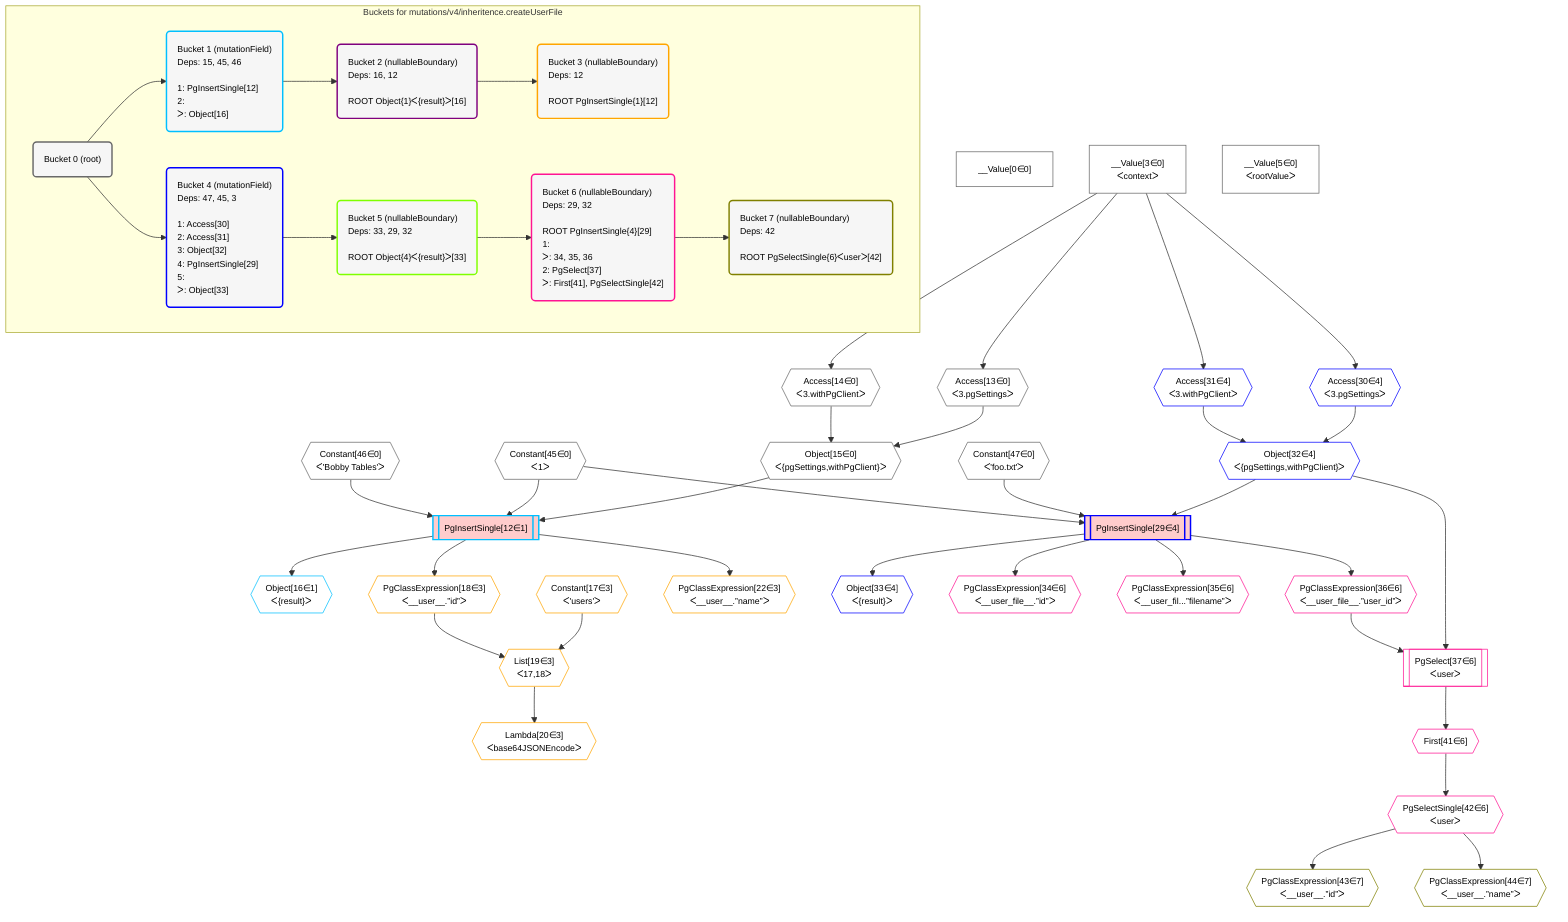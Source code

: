 %%{init: {'themeVariables': { 'fontSize': '12px'}}}%%
graph TD
    classDef path fill:#eee,stroke:#000,color:#000
    classDef plan fill:#fff,stroke-width:1px,color:#000
    classDef itemplan fill:#fff,stroke-width:2px,color:#000
    classDef unbatchedplan fill:#dff,stroke-width:1px,color:#000
    classDef sideeffectplan fill:#fcc,stroke-width:2px,color:#000
    classDef bucket fill:#f6f6f6,color:#000,stroke-width:2px,text-align:left


    %% define steps
    __Value0["__Value[0∈0]"]:::plan
    __Value3["__Value[3∈0]<br />ᐸcontextᐳ"]:::plan
    __Value5["__Value[5∈0]<br />ᐸrootValueᐳ"]:::plan
    Access13{{"Access[13∈0]<br />ᐸ3.pgSettingsᐳ"}}:::plan
    Access14{{"Access[14∈0]<br />ᐸ3.withPgClientᐳ"}}:::plan
    Object15{{"Object[15∈0]<br />ᐸ{pgSettings,withPgClient}ᐳ"}}:::plan
    Constant45{{"Constant[45∈0]<br />ᐸ1ᐳ"}}:::plan
    Constant46{{"Constant[46∈0]<br />ᐸ'Bobby Tables'ᐳ"}}:::plan
    PgInsertSingle12[["PgInsertSingle[12∈1]"]]:::sideeffectplan
    Object16{{"Object[16∈1]<br />ᐸ{result}ᐳ"}}:::plan
    Constant17{{"Constant[17∈3]<br />ᐸ'users'ᐳ"}}:::plan
    PgClassExpression18{{"PgClassExpression[18∈3]<br />ᐸ__user__.”id”ᐳ"}}:::plan
    List19{{"List[19∈3]<br />ᐸ17,18ᐳ"}}:::plan
    Lambda20{{"Lambda[20∈3]<br />ᐸbase64JSONEncodeᐳ"}}:::plan
    PgClassExpression22{{"PgClassExpression[22∈3]<br />ᐸ__user__.”name”ᐳ"}}:::plan
    Access30{{"Access[30∈4]<br />ᐸ3.pgSettingsᐳ"}}:::plan
    Access31{{"Access[31∈4]<br />ᐸ3.withPgClientᐳ"}}:::plan
    Object32{{"Object[32∈4]<br />ᐸ{pgSettings,withPgClient}ᐳ"}}:::plan
    Constant47{{"Constant[47∈0]<br />ᐸ'foo.txt'ᐳ"}}:::plan
    PgInsertSingle29[["PgInsertSingle[29∈4]"]]:::sideeffectplan
    Object33{{"Object[33∈4]<br />ᐸ{result}ᐳ"}}:::plan
    PgClassExpression34{{"PgClassExpression[34∈6]<br />ᐸ__user_file__.”id”ᐳ"}}:::plan
    PgClassExpression35{{"PgClassExpression[35∈6]<br />ᐸ__user_fil...”filename”ᐳ"}}:::plan
    PgClassExpression36{{"PgClassExpression[36∈6]<br />ᐸ__user_file__.”user_id”ᐳ"}}:::plan
    PgSelect37[["PgSelect[37∈6]<br />ᐸuserᐳ"]]:::plan
    First41{{"First[41∈6]"}}:::plan
    PgSelectSingle42{{"PgSelectSingle[42∈6]<br />ᐸuserᐳ"}}:::plan
    PgClassExpression43{{"PgClassExpression[43∈7]<br />ᐸ__user__.”id”ᐳ"}}:::plan
    PgClassExpression44{{"PgClassExpression[44∈7]<br />ᐸ__user__.”name”ᐳ"}}:::plan

    %% plan dependencies
    __Value3 --> Access13
    __Value3 --> Access14
    Access13 & Access14 --> Object15
    Object15 & Constant45 & Constant46 --> PgInsertSingle12
    PgInsertSingle12 --> Object16
    PgInsertSingle12 --> PgClassExpression18
    Constant17 & PgClassExpression18 --> List19
    List19 --> Lambda20
    PgInsertSingle12 --> PgClassExpression22
    __Value3 --> Access30
    __Value3 --> Access31
    Access30 & Access31 --> Object32
    Object32 & Constant47 & Constant45 --> PgInsertSingle29
    PgInsertSingle29 --> Object33
    PgInsertSingle29 --> PgClassExpression34
    PgInsertSingle29 --> PgClassExpression35
    PgInsertSingle29 --> PgClassExpression36
    Object32 & PgClassExpression36 --> PgSelect37
    PgSelect37 --> First41
    First41 --> PgSelectSingle42
    PgSelectSingle42 --> PgClassExpression43
    PgSelectSingle42 --> PgClassExpression44

    subgraph "Buckets for mutations/v4/inheritence.createUserFile"
    Bucket0("Bucket 0 (root)"):::bucket
    classDef bucket0 stroke:#696969
    class Bucket0,__Value0,__Value3,__Value5,Access13,Access14,Object15,Constant45,Constant46,Constant47 bucket0
    Bucket1("Bucket 1 (mutationField)<br />Deps: 15, 45, 46<br /><br />1: PgInsertSingle[12]<br />2: <br />ᐳ: Object[16]"):::bucket
    classDef bucket1 stroke:#00bfff
    class Bucket1,PgInsertSingle12,Object16 bucket1
    Bucket2("Bucket 2 (nullableBoundary)<br />Deps: 16, 12<br /><br />ROOT Object{1}ᐸ{result}ᐳ[16]"):::bucket
    classDef bucket2 stroke:#7f007f
    class Bucket2 bucket2
    Bucket3("Bucket 3 (nullableBoundary)<br />Deps: 12<br /><br />ROOT PgInsertSingle{1}[12]"):::bucket
    classDef bucket3 stroke:#ffa500
    class Bucket3,Constant17,PgClassExpression18,List19,Lambda20,PgClassExpression22 bucket3
    Bucket4("Bucket 4 (mutationField)<br />Deps: 47, 45, 3<br /><br />1: Access[30]<br />2: Access[31]<br />3: Object[32]<br />4: PgInsertSingle[29]<br />5: <br />ᐳ: Object[33]"):::bucket
    classDef bucket4 stroke:#0000ff
    class Bucket4,PgInsertSingle29,Access30,Access31,Object32,Object33 bucket4
    Bucket5("Bucket 5 (nullableBoundary)<br />Deps: 33, 29, 32<br /><br />ROOT Object{4}ᐸ{result}ᐳ[33]"):::bucket
    classDef bucket5 stroke:#7fff00
    class Bucket5 bucket5
    Bucket6("Bucket 6 (nullableBoundary)<br />Deps: 29, 32<br /><br />ROOT PgInsertSingle{4}[29]<br />1: <br />ᐳ: 34, 35, 36<br />2: PgSelect[37]<br />ᐳ: First[41], PgSelectSingle[42]"):::bucket
    classDef bucket6 stroke:#ff1493
    class Bucket6,PgClassExpression34,PgClassExpression35,PgClassExpression36,PgSelect37,First41,PgSelectSingle42 bucket6
    Bucket7("Bucket 7 (nullableBoundary)<br />Deps: 42<br /><br />ROOT PgSelectSingle{6}ᐸuserᐳ[42]"):::bucket
    classDef bucket7 stroke:#808000
    class Bucket7,PgClassExpression43,PgClassExpression44 bucket7
    Bucket0 --> Bucket1 & Bucket4
    Bucket1 --> Bucket2
    Bucket2 --> Bucket3
    Bucket4 --> Bucket5
    Bucket5 --> Bucket6
    Bucket6 --> Bucket7
    end